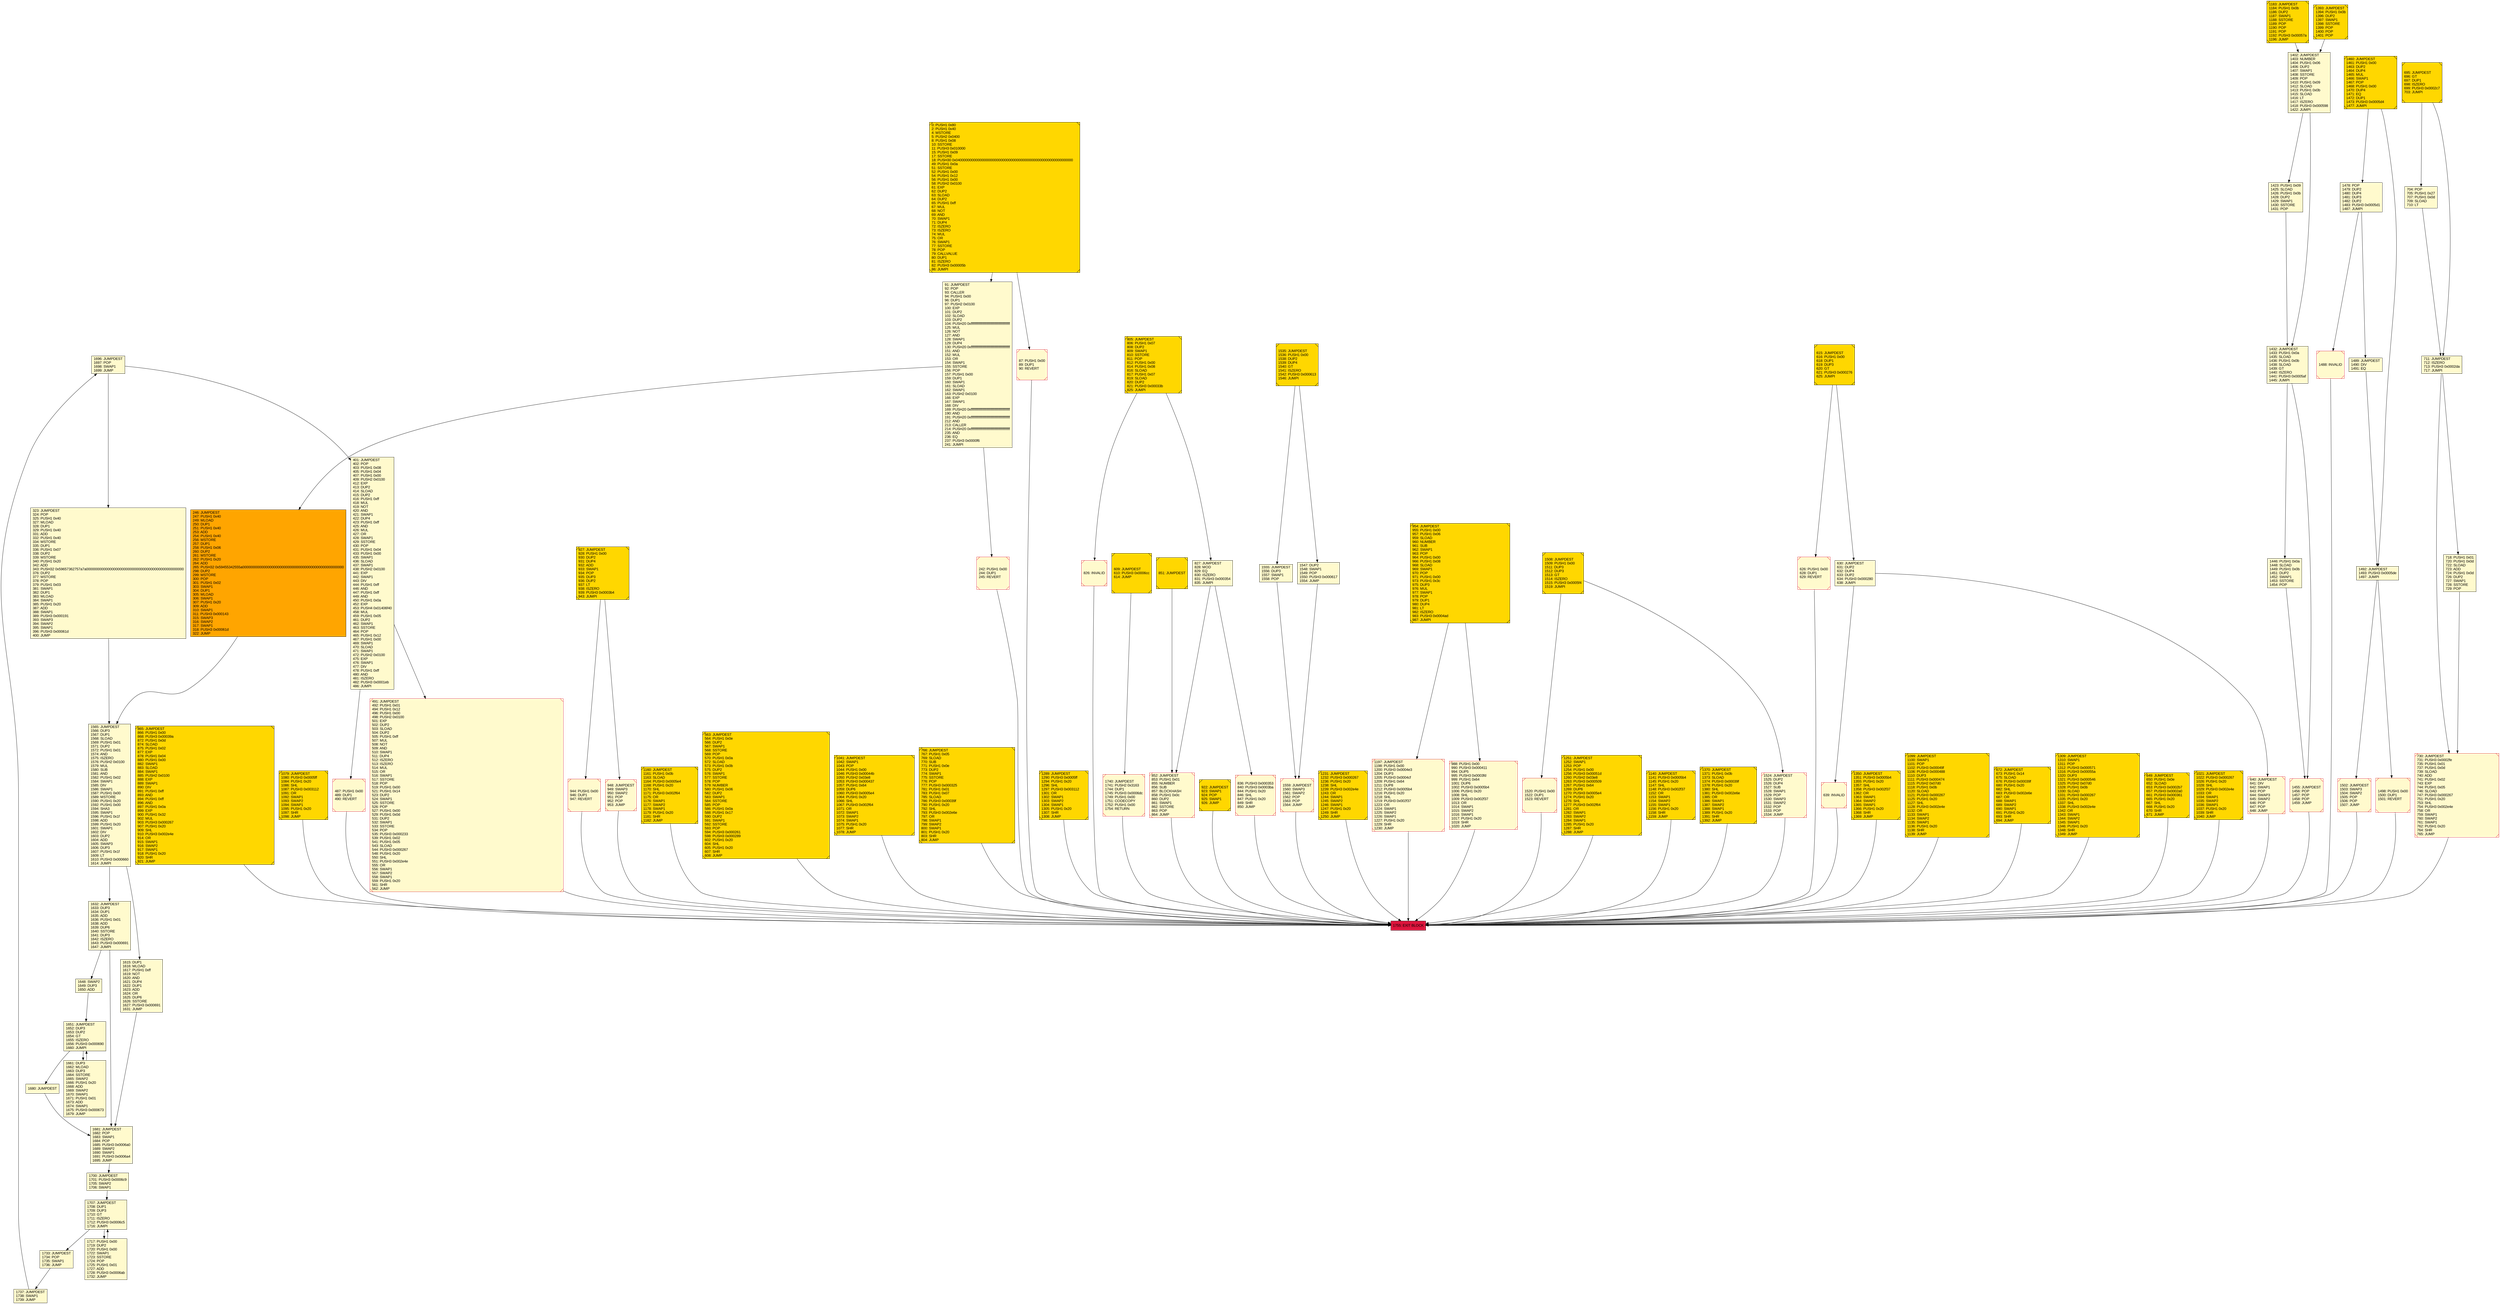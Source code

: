 digraph G {
bgcolor=transparent rankdir=UD;
node [shape=box style=filled color=black fillcolor=white fontname=arial fontcolor=black];
695 [label="695: JUMPDEST\l696: GT\l697: DUP1\l698: ISZERO\l699: PUSH3 0x0002c7\l703: JUMPI\l" fillcolor=lemonchiffon shape=Msquare fillcolor=gold ];
630 [label="630: JUMPDEST\l631: DUP2\l632: DUP4\l633: DUP2\l634: PUSH3 0x000280\l638: JUMPI\l" fillcolor=lemonchiffon ];
1707 [label="1707: JUMPDEST\l1708: DUP1\l1709: DUP3\l1710: GT\l1711: ISZERO\l1712: PUSH3 0x0006c5\l1716: JUMPI\l" fillcolor=lemonchiffon ];
1547 [label="1547: DUP2\l1548: SWAP1\l1549: POP\l1550: PUSH3 0x000617\l1554: JUMP\l" fillcolor=lemonchiffon ];
826 [label="826: INVALID\l" fillcolor=lemonchiffon shape=Msquare color=crimson ];
865 [label="865: JUMPDEST\l866: PUSH1 0x00\l868: PUSH3 0x00039a\l872: PUSH1 0x0d\l874: SLOAD\l875: PUSH1 0x02\l877: EXP\l878: PUSH1 0x04\l880: PUSH1 0x00\l882: SWAP1\l883: SLOAD\l884: SWAP1\l885: PUSH2 0x0100\l888: EXP\l889: SWAP1\l890: DIV\l891: PUSH1 0xff\l893: AND\l894: PUSH1 0xff\l896: AND\l897: PUSH1 0x0a\l899: EXP\l900: PUSH1 0x32\l902: MUL\l903: PUSH3 0x000267\l907: PUSH1 0x20\l909: SHL\l910: PUSH3 0x002e4e\l914: OR\l915: SWAP1\l916: SWAP2\l917: SWAP1\l918: PUSH1 0x20\l920: SHR\l921: JUMP\l" fillcolor=lemonchiffon shape=Msquare fillcolor=gold ];
1460 [label="1460: JUMPDEST\l1461: PUSH1 0x00\l1463: DUP2\l1464: DUP4\l1465: MUL\l1466: SWAP1\l1467: POP\l1468: PUSH1 0x00\l1470: DUP4\l1471: EQ\l1472: DUP1\l1473: PUSH3 0x0005d4\l1477: JUMPI\l" fillcolor=lemonchiffon shape=Msquare fillcolor=gold ];
615 [label="615: JUMPDEST\l616: PUSH1 0x00\l618: DUP1\l619: DUP3\l620: GT\l621: PUSH3 0x000276\l625: JUMPI\l" fillcolor=lemonchiffon shape=Msquare fillcolor=gold ];
1079 [label="1079: JUMPDEST\l1080: PUSH3 0x0005ff\l1084: PUSH1 0x20\l1086: SHL\l1087: PUSH3 0x003112\l1091: OR\l1092: SWAP1\l1093: SWAP2\l1094: SWAP1\l1095: PUSH1 0x20\l1097: SHR\l1098: JUMP\l" fillcolor=lemonchiffon shape=Msquare fillcolor=gold ];
1478 [label="1478: POP\l1479: DUP2\l1480: DUP4\l1481: DUP3\l1482: DUP2\l1483: PUSH3 0x0005d1\l1487: JUMPI\l" fillcolor=lemonchiffon ];
1615 [label="1615: DUP1\l1616: MLOAD\l1617: PUSH1 0xff\l1619: NOT\l1620: AND\l1621: DUP4\l1622: DUP1\l1623: ADD\l1624: OR\l1625: DUP6\l1626: SSTORE\l1627: PUSH3 0x000691\l1631: JUMP\l" fillcolor=lemonchiffon ];
1681 [label="1681: JUMPDEST\l1682: POP\l1683: SWAP1\l1684: POP\l1685: PUSH3 0x0006a0\l1689: SWAP2\l1690: SWAP1\l1691: PUSH3 0x0006a4\l1695: JUMP\l" fillcolor=lemonchiffon ];
948 [label="948: JUMPDEST\l949: SWAP3\l950: SWAP2\l951: POP\l952: POP\l953: JUMP\l" fillcolor=lemonchiffon shape=Msquare color=crimson ];
491 [label="491: JUMPDEST\l492: PUSH1 0x01\l494: PUSH1 0x12\l496: PUSH1 0x00\l498: PUSH2 0x0100\l501: EXP\l502: DUP2\l503: SLOAD\l504: DUP2\l505: PUSH1 0xff\l507: MUL\l508: NOT\l509: AND\l510: SWAP1\l511: DUP4\l512: ISZERO\l513: ISZERO\l514: MUL\l515: OR\l516: SWAP1\l517: SSTORE\l518: POP\l519: PUSH1 0x00\l521: PUSH1 0x14\l523: DUP2\l524: SWAP1\l525: SSTORE\l526: POP\l527: PUSH1 0x00\l529: PUSH1 0x0d\l531: DUP2\l532: SWAP1\l533: SSTORE\l534: POP\l535: PUSH3 0x000233\l539: PUSH1 0x02\l541: PUSH1 0x05\l543: SLOAD\l544: PUSH3 0x000267\l548: PUSH1 0x20\l550: SHL\l551: PUSH3 0x002e4e\l555: OR\l556: SWAP1\l557: SWAP2\l558: SWAP1\l559: PUSH1 0x20\l561: SHR\l562: JUMP\l" fillcolor=lemonchiffon shape=Msquare color=crimson ];
944 [label="944: PUSH1 0x00\l946: DUP1\l947: REVERT\l" fillcolor=lemonchiffon shape=Msquare color=crimson ];
91 [label="91: JUMPDEST\l92: POP\l93: CALLER\l94: PUSH1 0x00\l96: DUP1\l97: PUSH2 0x0100\l100: EXP\l101: DUP2\l102: SLOAD\l103: DUP2\l104: PUSH20 0xffffffffffffffffffffffffffffffffffffffff\l125: MUL\l126: NOT\l127: AND\l128: SWAP1\l129: DUP4\l130: PUSH20 0xffffffffffffffffffffffffffffffffffffffff\l151: AND\l152: MUL\l153: OR\l154: SWAP1\l155: SSTORE\l156: POP\l157: PUSH1 0x00\l159: DUP1\l160: SWAP1\l161: SLOAD\l162: SWAP1\l163: PUSH2 0x0100\l166: EXP\l167: SWAP1\l168: DIV\l169: PUSH20 0xffffffffffffffffffffffffffffffffffffffff\l190: AND\l191: PUSH20 0xffffffffffffffffffffffffffffffffffffffff\l212: AND\l213: CALLER\l214: PUSH20 0xffffffffffffffffffffffffffffffffffffffff\l235: AND\l236: EQ\l237: PUSH3 0x0000f6\l241: JUMPI\l" fillcolor=lemonchiffon ];
609 [label="609: JUMPDEST\l610: PUSH3 0x0006cc\l614: JUMP\l" fillcolor=lemonchiffon shape=Msquare fillcolor=gold ];
1160 [label="1160: JUMPDEST\l1161: PUSH1 0x0b\l1163: SLOAD\l1164: PUSH3 0x0005e4\l1168: PUSH1 0x20\l1170: SHL\l1171: PUSH3 0x002f64\l1175: OR\l1176: SWAP1\l1177: SWAP2\l1178: SWAP1\l1179: PUSH1 0x20\l1181: SHR\l1182: JUMP\l" fillcolor=lemonchiffon shape=Msquare fillcolor=gold ];
323 [label="323: JUMPDEST\l324: POP\l325: PUSH1 0x40\l327: MLOAD\l328: DUP1\l329: PUSH1 0x40\l331: ADD\l332: PUSH1 0x40\l334: MSTORE\l335: DUP1\l336: PUSH1 0x07\l338: DUP2\l339: MSTORE\l340: PUSH1 0x20\l342: ADD\l343: PUSH32 0x59657362757a7a00000000000000000000000000000000000000000000000000\l376: DUP2\l377: MSTORE\l378: POP\l379: PUSH1 0x03\l381: SWAP1\l382: DUP1\l383: MLOAD\l384: SWAP1\l385: PUSH1 0x20\l387: ADD\l388: SWAP1\l389: PUSH3 0x000191\l393: SWAP3\l394: SWAP2\l395: SWAP1\l396: PUSH3 0x00061d\l400: JUMP\l" fillcolor=lemonchiffon ];
1423 [label="1423: PUSH1 0x09\l1425: SLOAD\l1426: PUSH1 0x0b\l1428: DUP2\l1429: SWAP1\l1430: SSTORE\l1431: POP\l" fillcolor=lemonchiffon ];
1733 [label="1733: JUMPDEST\l1734: POP\l1735: SWAP1\l1736: JUMP\l" fillcolor=lemonchiffon ];
401 [label="401: JUMPDEST\l402: POP\l403: PUSH1 0x08\l405: PUSH1 0x04\l407: PUSH1 0x00\l409: PUSH2 0x0100\l412: EXP\l413: DUP2\l414: SLOAD\l415: DUP2\l416: PUSH1 0xff\l418: MUL\l419: NOT\l420: AND\l421: SWAP1\l422: DUP4\l423: PUSH1 0xff\l425: AND\l426: MUL\l427: OR\l428: SWAP1\l429: SSTORE\l430: POP\l431: PUSH1 0x04\l433: PUSH1 0x00\l435: SWAP1\l436: SLOAD\l437: SWAP1\l438: PUSH2 0x0100\l441: EXP\l442: SWAP1\l443: DIV\l444: PUSH1 0xff\l446: AND\l447: PUSH1 0xff\l449: AND\l450: PUSH1 0x0a\l452: EXP\l453: PUSH4 0x01406f40\l458: MUL\l459: PUSH1 0x05\l461: DUP2\l462: SWAP1\l463: SSTORE\l464: POP\l465: PUSH1 0x12\l467: PUSH1 0x00\l469: SWAP1\l470: SLOAD\l471: SWAP1\l472: PUSH2 0x0100\l475: EXP\l476: SWAP1\l477: DIV\l478: PUSH1 0xff\l480: AND\l481: ISZERO\l482: PUSH3 0x0001eb\l486: JUMPI\l" fillcolor=lemonchiffon ];
1700 [label="1700: JUMPDEST\l1701: PUSH3 0x0006c9\l1705: SWAP2\l1706: SWAP1\l" fillcolor=lemonchiffon ];
1535 [label="1535: JUMPDEST\l1536: PUSH1 0x00\l1538: DUP2\l1539: DUP4\l1540: GT\l1541: ISZERO\l1542: PUSH3 0x000613\l1546: JUMPI\l" fillcolor=lemonchiffon shape=Msquare fillcolor=gold ];
563 [label="563: JUMPDEST\l564: PUSH1 0x0e\l566: DUP2\l567: SWAP1\l568: SSTORE\l569: POP\l570: PUSH1 0x0a\l572: SLOAD\l573: PUSH1 0x0b\l575: DUP2\l576: SWAP1\l577: SSTORE\l578: POP\l579: NUMBER\l580: PUSH1 0x06\l582: DUP2\l583: SWAP1\l584: SSTORE\l585: POP\l586: PUSH1 0x0a\l588: PUSH1 0x17\l590: DUP2\l591: SWAP1\l592: SSTORE\l593: POP\l594: PUSH3 0x000261\l598: PUSH3 0x000289\l602: PUSH1 0x20\l604: SHL\l605: PUSH1 0x20\l607: SHR\l608: JUMP\l" fillcolor=lemonchiffon shape=Msquare fillcolor=gold ];
1651 [label="1651: JUMPDEST\l1652: DUP3\l1653: DUP2\l1654: GT\l1655: ISZERO\l1656: PUSH3 0x000690\l1660: JUMPI\l" fillcolor=lemonchiffon ];
805 [label="805: JUMPDEST\l806: PUSH1 0x07\l808: DUP2\l809: SWAP1\l810: SSTORE\l811: POP\l812: PUSH1 0x00\l814: PUSH1 0x08\l816: SLOAD\l817: PUSH1 0x07\l819: SLOAD\l820: DUP2\l821: PUSH3 0x00033b\l825: JUMPI\l" fillcolor=lemonchiffon shape=Msquare fillcolor=gold ];
1041 [label="1041: JUMPDEST\l1042: SWAP1\l1043: POP\l1044: PUSH1 0x00\l1046: PUSH3 0x00044b\l1050: PUSH2 0x03e8\l1053: PUSH3 0x000437\l1057: PUSH1 0x64\l1059: DUP6\l1060: PUSH3 0x0005e4\l1064: PUSH1 0x20\l1066: SHL\l1067: PUSH3 0x002f64\l1071: OR\l1072: SWAP1\l1073: SWAP2\l1074: SWAP1\l1075: PUSH1 0x20\l1077: SHR\l1078: JUMP\l" fillcolor=lemonchiffon shape=Msquare fillcolor=gold ];
730 [label="730: JUMPDEST\l731: PUSH3 0x0002fe\l735: PUSH1 0x01\l737: PUSH1 0x0d\l739: SLOAD\l740: ADD\l741: PUSH1 0x02\l743: EXP\l744: PUSH1 0x05\l746: SLOAD\l747: PUSH3 0x000267\l751: PUSH1 0x20\l753: SHL\l754: PUSH3 0x002e4e\l758: OR\l759: SWAP1\l760: SWAP2\l761: SWAP1\l762: PUSH1 0x20\l764: SHR\l765: JUMP\l" fillcolor=lemonchiffon shape=Msquare color=crimson ];
851 [label="851: JUMPDEST\l" fillcolor=lemonchiffon shape=Msquare fillcolor=gold ];
1717 [label="1717: PUSH1 0x00\l1719: DUP2\l1720: PUSH1 0x00\l1722: SWAP1\l1723: SSTORE\l1724: POP\l1725: PUSH1 0x01\l1727: ADD\l1728: PUSH3 0x0006ab\l1732: JUMP\l" fillcolor=lemonchiffon ];
766 [label="766: JUMPDEST\l767: PUSH1 0x05\l769: SLOAD\l770: SUB\l771: PUSH1 0x0e\l773: DUP2\l774: SWAP1\l775: SSTORE\l776: POP\l777: PUSH3 0x000325\l781: PUSH1 0x01\l783: PUSH1 0x07\l785: SLOAD\l786: PUSH3 0x00039f\l790: PUSH1 0x20\l792: SHL\l793: PUSH3 0x002e6e\l797: OR\l798: SWAP1\l799: SWAP2\l800: SWAP1\l801: PUSH1 0x20\l803: SHR\l804: JUMP\l" fillcolor=lemonchiffon shape=Msquare fillcolor=gold ];
1661 [label="1661: DUP3\l1662: MLOAD\l1663: DUP3\l1664: SSTORE\l1665: SWAP2\l1666: PUSH1 0x20\l1668: ADD\l1669: SWAP2\l1670: SWAP1\l1671: PUSH1 0x01\l1673: ADD\l1674: SWAP1\l1675: PUSH3 0x000673\l1679: JUMP\l" fillcolor=lemonchiffon ];
1446 [label="1446: PUSH1 0x0a\l1448: SLOAD\l1449: PUSH1 0x0b\l1451: DUP2\l1452: SWAP1\l1453: SSTORE\l1454: POP\l" fillcolor=lemonchiffon ];
1740 [label="1740: JUMPDEST\l1741: PUSH2 0x3163\l1744: DUP1\l1745: PUSH3 0x0006dc\l1749: PUSH1 0x00\l1751: CODECOPY\l1752: PUSH1 0x00\l1754: RETURN\l" fillcolor=lemonchiffon shape=Msquare color=crimson ];
718 [label="718: PUSH1 0x01\l720: PUSH1 0x0d\l722: SLOAD\l723: ADD\l724: PUSH1 0x0d\l726: DUP2\l727: SWAP1\l728: SSTORE\l729: POP\l" fillcolor=lemonchiffon ];
1559 [label="1559: JUMPDEST\l1560: SWAP3\l1561: SWAP2\l1562: POP\l1563: POP\l1564: JUMP\l" fillcolor=lemonchiffon shape=Msquare color=crimson ];
246 [label="246: JUMPDEST\l247: PUSH1 0x40\l249: MLOAD\l250: DUP1\l251: PUSH1 0x40\l253: ADD\l254: PUSH1 0x40\l256: MSTORE\l257: DUP1\l258: PUSH1 0x06\l260: DUP2\l261: MSTORE\l262: PUSH1 0x20\l264: ADD\l265: PUSH32 0x59455342555a0000000000000000000000000000000000000000000000000000\l298: DUP2\l299: MSTORE\l300: POP\l301: PUSH1 0x02\l303: SWAP1\l304: DUP1\l305: MLOAD\l306: SWAP1\l307: PUSH1 0x20\l309: ADD\l310: SWAP1\l311: PUSH3 0x000143\l315: SWAP3\l316: SWAP2\l317: SWAP1\l318: PUSH3 0x00061d\l322: JUMP\l" fillcolor=orange ];
827 [label="827: JUMPDEST\l828: MOD\l829: EQ\l830: ISZERO\l831: PUSH3 0x000354\l835: JUMPI\l" fillcolor=lemonchiffon ];
1289 [label="1289: JUMPDEST\l1290: PUSH3 0x0005ff\l1294: PUSH1 0x20\l1296: SHL\l1297: PUSH3 0x003112\l1301: OR\l1302: SWAP1\l1303: SWAP2\l1304: SWAP1\l1305: PUSH1 0x20\l1307: SHR\l1308: JUMP\l" fillcolor=lemonchiffon shape=Msquare fillcolor=gold ];
927 [label="927: JUMPDEST\l928: PUSH1 0x00\l930: DUP2\l931: DUP4\l932: ADD\l933: SWAP1\l934: POP\l935: DUP3\l936: DUP2\l937: LT\l938: ISZERO\l939: PUSH3 0x0003b4\l943: JUMPI\l" fillcolor=lemonchiffon shape=Msquare fillcolor=gold ];
1183 [label="1183: JUMPDEST\l1184: PUSH1 0x0b\l1186: DUP2\l1187: SWAP1\l1188: SSTORE\l1189: POP\l1190: POP\l1191: POP\l1192: PUSH3 0x00057a\l1196: JUMP\l" fillcolor=lemonchiffon shape=Msquare fillcolor=gold ];
639 [label="639: INVALID\l" fillcolor=lemonchiffon shape=Msquare color=crimson ];
1555 [label="1555: JUMPDEST\l1556: DUP3\l1557: SWAP1\l1558: POP\l" fillcolor=lemonchiffon ];
487 [label="487: PUSH1 0x00\l489: DUP1\l490: REVERT\l" fillcolor=lemonchiffon shape=Msquare color=crimson ];
704 [label="704: POP\l705: PUSH1 0x27\l707: PUSH1 0x0d\l709: SLOAD\l710: LT\l" fillcolor=lemonchiffon ];
922 [label="922: JUMPDEST\l923: SWAP1\l924: POP\l925: SWAP1\l926: JUMP\l" fillcolor=lemonchiffon shape=Msquare fillcolor=gold ];
1489 [label="1489: JUMPDEST\l1490: DIV\l1491: EQ\l" fillcolor=lemonchiffon ];
988 [label="988: PUSH1 0x00\l990: PUSH3 0x000411\l994: DUP5\l995: PUSH3 0x0003fd\l999: PUSH1 0x64\l1001: DUP6\l1002: PUSH3 0x0005b4\l1006: PUSH1 0x20\l1008: SHL\l1009: PUSH3 0x002f37\l1013: OR\l1014: SWAP1\l1015: SWAP2\l1016: SWAP1\l1017: PUSH1 0x20\l1019: SHR\l1020: JUMP\l" fillcolor=lemonchiffon shape=Msquare color=crimson ];
711 [label="711: JUMPDEST\l712: ISZERO\l713: PUSH3 0x0002da\l717: JUMPI\l" fillcolor=lemonchiffon ];
1231 [label="1231: JUMPDEST\l1232: PUSH3 0x000267\l1236: PUSH1 0x20\l1238: SHL\l1239: PUSH3 0x002e4e\l1243: OR\l1244: SWAP1\l1245: SWAP2\l1246: SWAP1\l1247: PUSH1 0x20\l1249: SHR\l1250: JUMP\l" fillcolor=lemonchiffon shape=Msquare fillcolor=gold ];
1524 [label="1524: JUMPDEST\l1525: DUP2\l1526: DUP4\l1527: SUB\l1528: SWAP1\l1529: POP\l1530: SWAP3\l1531: SWAP2\l1532: POP\l1533: POP\l1534: JUMP\l" fillcolor=lemonchiffon shape=Msquare color=crimson ];
1455 [label="1455: JUMPDEST\l1456: POP\l1457: POP\l1458: POP\l1459: JUMP\l" fillcolor=lemonchiffon shape=Msquare color=crimson ];
852 [label="852: JUMPDEST\l853: PUSH1 0x01\l855: NUMBER\l856: SUB\l857: BLOCKHASH\l858: PUSH1 0x0c\l860: DUP2\l861: SWAP1\l862: SSTORE\l863: POP\l864: JUMP\l" fillcolor=lemonchiffon shape=Msquare color=crimson ];
1520 [label="1520: PUSH1 0x00\l1522: DUP1\l1523: REVERT\l" fillcolor=lemonchiffon shape=Msquare color=crimson ];
242 [label="242: PUSH1 0x00\l244: DUP1\l245: REVERT\l" fillcolor=lemonchiffon shape=Msquare color=crimson ];
626 [label="626: PUSH1 0x00\l628: DUP1\l629: REVERT\l" fillcolor=lemonchiffon shape=Msquare color=crimson ];
1251 [label="1251: JUMPDEST\l1252: SWAP1\l1253: POP\l1254: PUSH1 0x00\l1256: PUSH3 0x00051d\l1260: PUSH2 0x03e8\l1263: PUSH3 0x000509\l1267: PUSH1 0x64\l1269: DUP6\l1270: PUSH3 0x0005e4\l1274: PUSH1 0x20\l1276: SHL\l1277: PUSH3 0x002f64\l1281: OR\l1282: SWAP1\l1283: SWAP2\l1284: SWAP1\l1285: PUSH1 0x20\l1287: SHR\l1288: JUMP\l" fillcolor=lemonchiffon shape=Msquare fillcolor=gold ];
640 [label="640: JUMPDEST\l641: DIV\l642: SWAP1\l643: POP\l644: SWAP3\l645: SWAP2\l646: POP\l647: POP\l648: JUMP\l" fillcolor=lemonchiffon shape=Msquare color=crimson ];
1140 [label="1140: JUMPDEST\l1141: PUSH3 0x0005b4\l1145: PUSH1 0x20\l1147: SHL\l1148: PUSH3 0x002f37\l1152: OR\l1153: SWAP1\l1154: SWAP2\l1155: SWAP1\l1156: PUSH1 0x20\l1158: SHR\l1159: JUMP\l" fillcolor=lemonchiffon shape=Msquare fillcolor=gold ];
1565 [label="1565: JUMPDEST\l1566: DUP3\l1567: DUP1\l1568: SLOAD\l1569: PUSH1 0x01\l1571: DUP2\l1572: PUSH1 0x01\l1574: AND\l1575: ISZERO\l1576: PUSH2 0x0100\l1579: MUL\l1580: SUB\l1581: AND\l1582: PUSH1 0x02\l1584: SWAP1\l1585: DIV\l1586: SWAP1\l1587: PUSH1 0x00\l1589: MSTORE\l1590: PUSH1 0x20\l1592: PUSH1 0x00\l1594: SHA3\l1595: SWAP1\l1596: PUSH1 0x1f\l1598: ADD\l1599: PUSH1 0x20\l1601: SWAP1\l1602: DIV\l1603: DUP2\l1604: ADD\l1605: SWAP3\l1606: DUP3\l1607: PUSH1 0x1f\l1609: LT\l1610: PUSH3 0x000660\l1614: JUMPI\l" fillcolor=lemonchiffon ];
1755 [label="1755: EXIT BLOCK\l" fillcolor=crimson ];
1370 [label="1370: JUMPDEST\l1371: PUSH1 0x0b\l1373: SLOAD\l1374: PUSH3 0x00039f\l1378: PUSH1 0x20\l1380: SHL\l1381: PUSH3 0x002e6e\l1385: OR\l1386: SWAP1\l1387: SWAP2\l1388: SWAP1\l1389: PUSH1 0x20\l1391: SHR\l1392: JUMP\l" fillcolor=lemonchiffon shape=Msquare fillcolor=gold ];
1680 [label="1680: JUMPDEST\l" fillcolor=lemonchiffon ];
1402 [label="1402: JUMPDEST\l1403: NUMBER\l1404: PUSH1 0x06\l1406: DUP2\l1407: SWAP1\l1408: SSTORE\l1409: POP\l1410: PUSH1 0x09\l1412: SLOAD\l1413: PUSH1 0x0b\l1415: SLOAD\l1416: LT\l1417: ISZERO\l1418: PUSH3 0x000598\l1422: JUMPI\l" fillcolor=lemonchiffon ];
1432 [label="1432: JUMPDEST\l1433: PUSH1 0x0a\l1435: SLOAD\l1436: PUSH1 0x0b\l1438: SLOAD\l1439: GT\l1440: ISZERO\l1441: PUSH3 0x0005af\l1445: JUMPI\l" fillcolor=lemonchiffon ];
1393 [label="1393: JUMPDEST\l1394: PUSH1 0x0b\l1396: DUP2\l1397: SWAP1\l1398: SSTORE\l1399: POP\l1400: POP\l1401: POP\l" fillcolor=lemonchiffon shape=Msquare fillcolor=gold ];
1502 [label="1502: JUMPDEST\l1503: SWAP3\l1504: SWAP2\l1505: POP\l1506: POP\l1507: JUMP\l" fillcolor=lemonchiffon shape=Msquare color=crimson ];
1632 [label="1632: JUMPDEST\l1633: DUP3\l1634: DUP1\l1635: ADD\l1636: PUSH1 0x01\l1638: ADD\l1639: DUP6\l1640: SSTORE\l1641: DUP3\l1642: ISZERO\l1643: PUSH3 0x000691\l1647: JUMPI\l" fillcolor=lemonchiffon ];
0 [label="0: PUSH1 0x80\l2: PUSH1 0x40\l4: MSTORE\l5: PUSH2 0x0400\l8: PUSH1 0x08\l10: SSTORE\l11: PUSH3 0x010000\l15: PUSH1 0x09\l17: SSTORE\l18: PUSH30 0x040000000000000000000000000000000000000000000000000000000000\l49: PUSH1 0x0a\l51: SSTORE\l52: PUSH1 0x00\l54: PUSH1 0x12\l56: PUSH1 0x00\l58: PUSH2 0x0100\l61: EXP\l62: DUP2\l63: SLOAD\l64: DUP2\l65: PUSH1 0xff\l67: MUL\l68: NOT\l69: AND\l70: SWAP1\l71: DUP4\l72: ISZERO\l73: ISZERO\l74: MUL\l75: OR\l76: SWAP1\l77: SSTORE\l78: POP\l79: CALLVALUE\l80: DUP1\l81: ISZERO\l82: PUSH3 0x00005b\l86: JUMPI\l" fillcolor=lemonchiffon shape=Msquare fillcolor=gold ];
1350 [label="1350: JUMPDEST\l1351: PUSH3 0x0005b4\l1355: PUSH1 0x20\l1357: SHL\l1358: PUSH3 0x002f37\l1362: OR\l1363: SWAP1\l1364: SWAP2\l1365: SWAP1\l1366: PUSH1 0x20\l1368: SHR\l1369: JUMP\l" fillcolor=lemonchiffon shape=Msquare fillcolor=gold ];
1099 [label="1099: JUMPDEST\l1100: SWAP1\l1101: POP\l1102: PUSH3 0x00049f\l1106: PUSH3 0x000488\l1110: DUP3\l1111: PUSH3 0x000474\l1115: PUSH2 0x07d0\l1118: PUSH1 0x0b\l1120: SLOAD\l1121: PUSH3 0x000267\l1125: PUSH1 0x20\l1127: SHL\l1128: PUSH3 0x002e4e\l1132: OR\l1133: SWAP1\l1134: SWAP2\l1135: SWAP1\l1136: PUSH1 0x20\l1138: SHR\l1139: JUMP\l" fillcolor=lemonchiffon shape=Msquare fillcolor=gold ];
1508 [label="1508: JUMPDEST\l1509: PUSH1 0x00\l1511: DUP3\l1512: DUP3\l1513: GT\l1514: ISZERO\l1515: PUSH3 0x0005f4\l1519: JUMPI\l" fillcolor=lemonchiffon shape=Msquare fillcolor=gold ];
1488 [label="1488: INVALID\l" fillcolor=lemonchiffon shape=Msquare color=crimson ];
1492 [label="1492: JUMPDEST\l1493: PUSH3 0x0005de\l1497: JUMPI\l" fillcolor=lemonchiffon ];
1696 [label="1696: JUMPDEST\l1697: POP\l1698: SWAP1\l1699: JUMP\l" fillcolor=lemonchiffon ];
672 [label="672: JUMPDEST\l673: PUSH1 0x14\l675: SLOAD\l676: PUSH3 0x00039f\l680: PUSH1 0x20\l682: SHL\l683: PUSH3 0x002e6e\l687: OR\l688: SWAP1\l689: SWAP2\l690: SWAP1\l691: PUSH1 0x20\l693: SHR\l694: JUMP\l" fillcolor=lemonchiffon shape=Msquare fillcolor=gold ];
1648 [label="1648: SWAP2\l1649: DUP3\l1650: ADD\l" fillcolor=lemonchiffon ];
1197 [label="1197: JUMPDEST\l1198: PUSH1 0x00\l1200: PUSH3 0x0004e3\l1204: DUP3\l1205: PUSH3 0x0004cf\l1209: PUSH1 0x64\l1211: DUP8\l1212: PUSH3 0x0005b4\l1216: PUSH1 0x20\l1218: SHL\l1219: PUSH3 0x002f37\l1223: OR\l1224: SWAP1\l1225: SWAP2\l1226: SWAP1\l1227: PUSH1 0x20\l1229: SHR\l1230: JUMP\l" fillcolor=lemonchiffon shape=Msquare color=crimson ];
954 [label="954: JUMPDEST\l955: PUSH1 0x00\l957: PUSH1 0x06\l959: SLOAD\l960: NUMBER\l961: SUB\l962: SWAP1\l963: POP\l964: PUSH1 0x00\l966: PUSH1 0x08\l968: SLOAD\l969: SWAP1\l970: POP\l971: PUSH1 0x00\l973: PUSH1 0x3c\l975: DUP3\l976: MUL\l977: SWAP1\l978: POP\l979: DUP1\l980: DUP4\l981: LT\l982: ISZERO\l983: PUSH3 0x0004ad\l987: JUMPI\l" fillcolor=lemonchiffon shape=Msquare fillcolor=gold ];
87 [label="87: PUSH1 0x00\l89: DUP1\l90: REVERT\l" fillcolor=lemonchiffon shape=Msquare color=crimson ];
1309 [label="1309: JUMPDEST\l1310: SWAP1\l1311: POP\l1312: PUSH3 0x000571\l1316: PUSH3 0x00055a\l1320: DUP3\l1321: PUSH3 0x000546\l1325: PUSH2 0x07d0\l1328: PUSH1 0x0b\l1330: SLOAD\l1331: PUSH3 0x000267\l1335: PUSH1 0x20\l1337: SHL\l1338: PUSH3 0x002e4e\l1342: OR\l1343: SWAP1\l1344: SWAP2\l1345: SWAP1\l1346: PUSH1 0x20\l1348: SHR\l1349: JUMP\l" fillcolor=lemonchiffon shape=Msquare fillcolor=gold ];
836 [label="836: PUSH3 0x000353\l840: PUSH3 0x0003ba\l844: PUSH1 0x20\l846: SHL\l847: PUSH1 0x20\l849: SHR\l850: JUMP\l" fillcolor=lemonchiffon shape=Msquare color=crimson ];
1498 [label="1498: PUSH1 0x00\l1500: DUP1\l1501: REVERT\l" fillcolor=lemonchiffon shape=Msquare color=crimson ];
1737 [label="1737: JUMPDEST\l1738: SWAP1\l1739: JUMP\l" fillcolor=lemonchiffon ];
649 [label="649: JUMPDEST\l650: PUSH1 0x0e\l652: SLOAD\l653: PUSH3 0x0002b7\l657: PUSH3 0x0002a0\l661: PUSH3 0x000361\l665: PUSH1 0x20\l667: SHL\l668: PUSH1 0x20\l670: SHR\l671: JUMP\l" fillcolor=lemonchiffon shape=Msquare fillcolor=gold ];
1021 [label="1021: JUMPDEST\l1022: PUSH3 0x000267\l1026: PUSH1 0x20\l1028: SHL\l1029: PUSH3 0x002e4e\l1033: OR\l1034: SWAP1\l1035: SWAP2\l1036: SWAP1\l1037: PUSH1 0x20\l1039: SHR\l1040: JUMP\l" fillcolor=lemonchiffon shape=Msquare fillcolor=gold ];
1370 -> 1755;
626 -> 1755;
1737 -> 1696;
1432 -> 1455;
922 -> 1755;
852 -> 1755;
1700 -> 1707;
1492 -> 1502;
1524 -> 1755;
401 -> 491;
805 -> 826;
639 -> 1755;
1681 -> 1700;
1707 -> 1717;
1717 -> 1707;
1309 -> 1755;
91 -> 246;
1508 -> 1524;
649 -> 1755;
805 -> 827;
1547 -> 1559;
87 -> 1755;
1197 -> 1755;
1565 -> 1632;
718 -> 730;
927 -> 948;
954 -> 988;
1502 -> 1755;
609 -> 1740;
91 -> 242;
630 -> 639;
1041 -> 1755;
1651 -> 1680;
1160 -> 1755;
695 -> 704;
1423 -> 1432;
323 -> 1565;
401 -> 487;
851 -> 852;
711 -> 730;
1565 -> 1615;
948 -> 1755;
1535 -> 1555;
826 -> 1755;
1183 -> 1402;
711 -> 718;
1446 -> 1455;
1696 -> 323;
1696 -> 401;
1733 -> 1737;
246 -> 1565;
1432 -> 1446;
1740 -> 1755;
827 -> 852;
0 -> 91;
766 -> 1755;
1402 -> 1432;
954 -> 1197;
1140 -> 1755;
1615 -> 1681;
704 -> 711;
242 -> 1755;
615 -> 630;
1520 -> 1755;
1492 -> 1498;
640 -> 1755;
1251 -> 1755;
1460 -> 1478;
1455 -> 1755;
1231 -> 1755;
1707 -> 1733;
988 -> 1755;
1632 -> 1648;
1535 -> 1547;
0 -> 87;
487 -> 1755;
1498 -> 1755;
836 -> 1755;
1021 -> 1755;
927 -> 944;
672 -> 1755;
1350 -> 1755;
1651 -> 1661;
1661 -> 1651;
1488 -> 1755;
1099 -> 1755;
1489 -> 1492;
1393 -> 1402;
1508 -> 1520;
1478 -> 1489;
563 -> 1755;
730 -> 1755;
944 -> 1755;
1402 -> 1423;
695 -> 711;
827 -> 836;
1079 -> 1755;
491 -> 1755;
630 -> 640;
1680 -> 1681;
615 -> 626;
865 -> 1755;
1632 -> 1681;
1478 -> 1488;
1648 -> 1651;
1289 -> 1755;
1555 -> 1559;
1559 -> 1755;
1460 -> 1492;
}